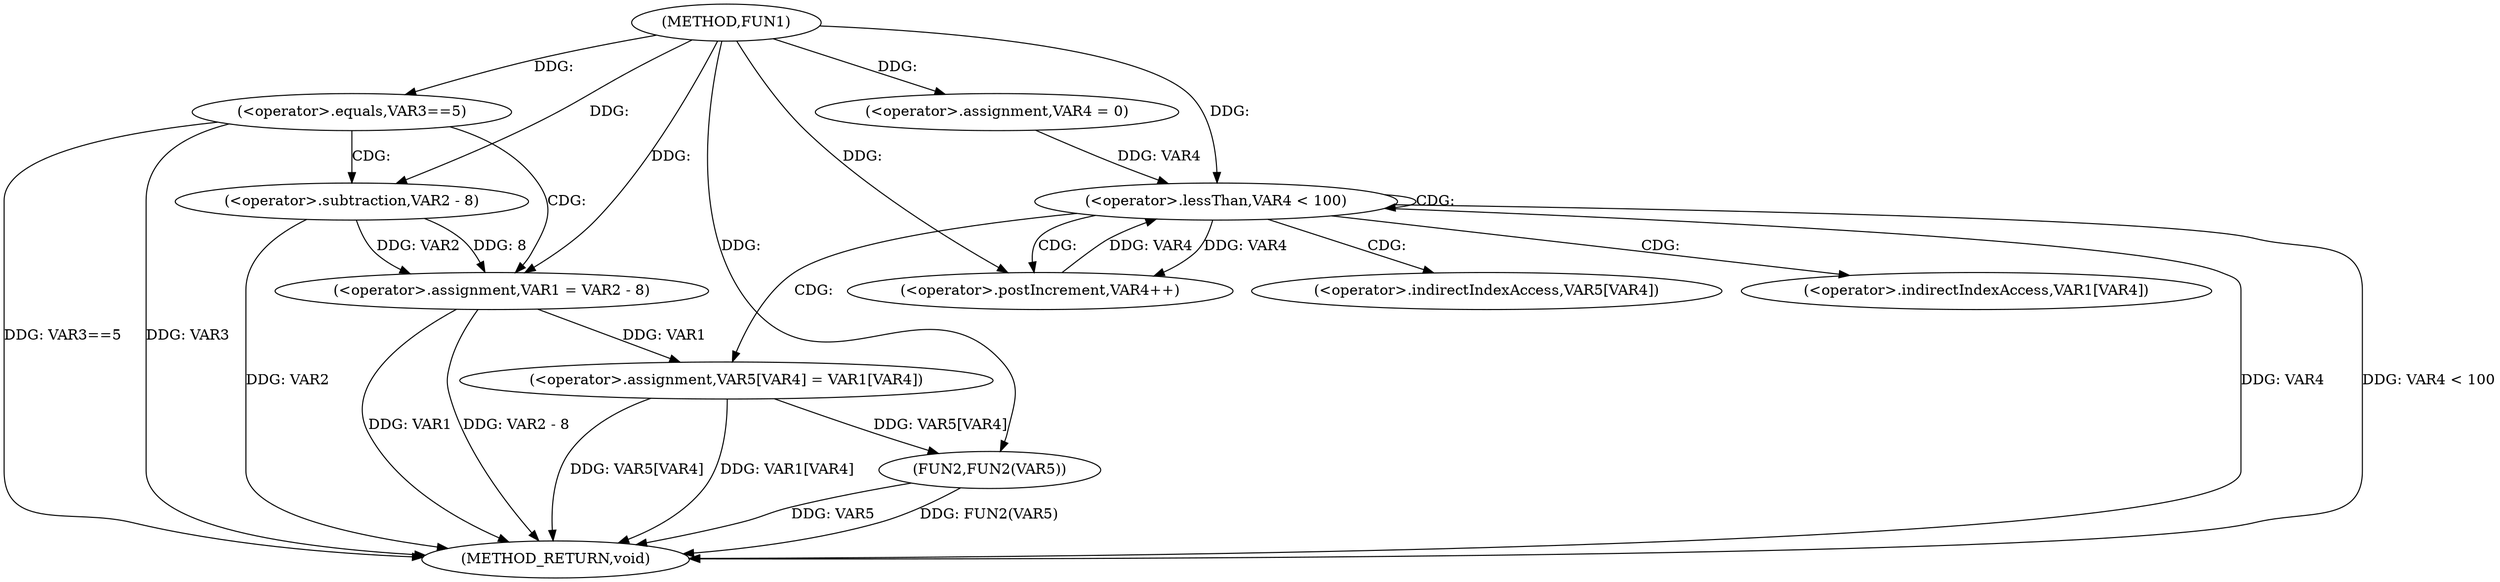 digraph FUN1 {  
"1000100" [label = "(METHOD,FUN1)" ]
"1000136" [label = "(METHOD_RETURN,void)" ]
"1000105" [label = "(<operator>.equals,VAR3==5)" ]
"1000109" [label = "(<operator>.assignment,VAR1 = VAR2 - 8)" ]
"1000111" [label = "(<operator>.subtraction,VAR2 - 8)" ]
"1000118" [label = "(<operator>.assignment,VAR4 = 0)" ]
"1000121" [label = "(<operator>.lessThan,VAR4 < 100)" ]
"1000124" [label = "(<operator>.postIncrement,VAR4++)" ]
"1000127" [label = "(<operator>.assignment,VAR5[VAR4] = VAR1[VAR4])" ]
"1000134" [label = "(FUN2,FUN2(VAR5))" ]
"1000128" [label = "(<operator>.indirectIndexAccess,VAR5[VAR4])" ]
"1000131" [label = "(<operator>.indirectIndexAccess,VAR1[VAR4])" ]
  "1000105" -> "1000136"  [ label = "DDG: VAR3==5"] 
  "1000134" -> "1000136"  [ label = "DDG: FUN2(VAR5)"] 
  "1000121" -> "1000136"  [ label = "DDG: VAR4 < 100"] 
  "1000111" -> "1000136"  [ label = "DDG: VAR2"] 
  "1000121" -> "1000136"  [ label = "DDG: VAR4"] 
  "1000127" -> "1000136"  [ label = "DDG: VAR5[VAR4]"] 
  "1000109" -> "1000136"  [ label = "DDG: VAR2 - 8"] 
  "1000134" -> "1000136"  [ label = "DDG: VAR5"] 
  "1000109" -> "1000136"  [ label = "DDG: VAR1"] 
  "1000105" -> "1000136"  [ label = "DDG: VAR3"] 
  "1000127" -> "1000136"  [ label = "DDG: VAR1[VAR4]"] 
  "1000100" -> "1000105"  [ label = "DDG: "] 
  "1000111" -> "1000109"  [ label = "DDG: VAR2"] 
  "1000111" -> "1000109"  [ label = "DDG: 8"] 
  "1000100" -> "1000109"  [ label = "DDG: "] 
  "1000100" -> "1000111"  [ label = "DDG: "] 
  "1000100" -> "1000118"  [ label = "DDG: "] 
  "1000124" -> "1000121"  [ label = "DDG: VAR4"] 
  "1000118" -> "1000121"  [ label = "DDG: VAR4"] 
  "1000100" -> "1000121"  [ label = "DDG: "] 
  "1000121" -> "1000124"  [ label = "DDG: VAR4"] 
  "1000100" -> "1000124"  [ label = "DDG: "] 
  "1000109" -> "1000127"  [ label = "DDG: VAR1"] 
  "1000127" -> "1000134"  [ label = "DDG: VAR5[VAR4]"] 
  "1000100" -> "1000134"  [ label = "DDG: "] 
  "1000105" -> "1000109"  [ label = "CDG: "] 
  "1000105" -> "1000111"  [ label = "CDG: "] 
  "1000121" -> "1000128"  [ label = "CDG: "] 
  "1000121" -> "1000121"  [ label = "CDG: "] 
  "1000121" -> "1000124"  [ label = "CDG: "] 
  "1000121" -> "1000131"  [ label = "CDG: "] 
  "1000121" -> "1000127"  [ label = "CDG: "] 
}
